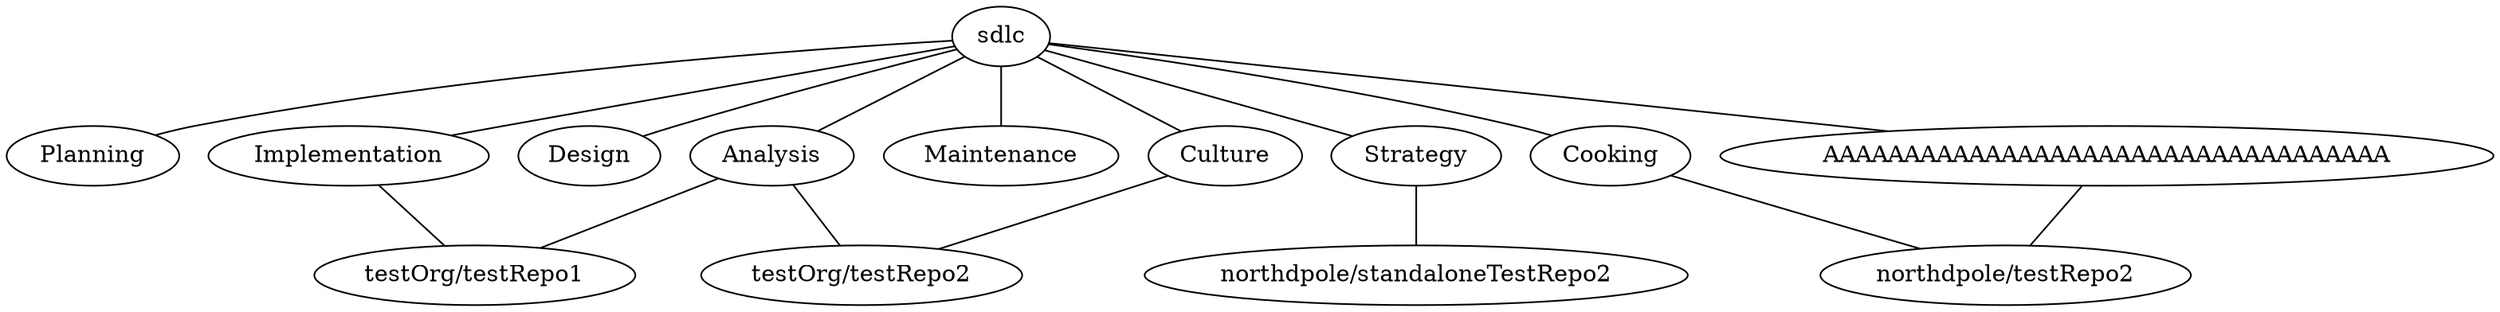 graph G {
rankdir=UD;
sdlc -- Planning;
sdlc -- Analysis;
Analysis -- "testOrg/testRepo2";
Analysis -- "testOrg/testRepo1";
sdlc -- Design;
sdlc -- Implementation;
Implementation -- "testOrg/testRepo1";
sdlc -- Maintenance;
sdlc -- Strategy;
Strategy -- "northdpole/standaloneTestRepo2";
sdlc -- Culture;
Culture -- "testOrg/testRepo2";
sdlc -- AAAAAAAAAAAAAAAAAAAAAAAAAAAAAAAAAAA;
AAAAAAAAAAAAAAAAAAAAAAAAAAAAAAAAAAA -- "northdpole/testRepo2";
sdlc -- Cooking;
Cooking -- "northdpole/testRepo2";
}
